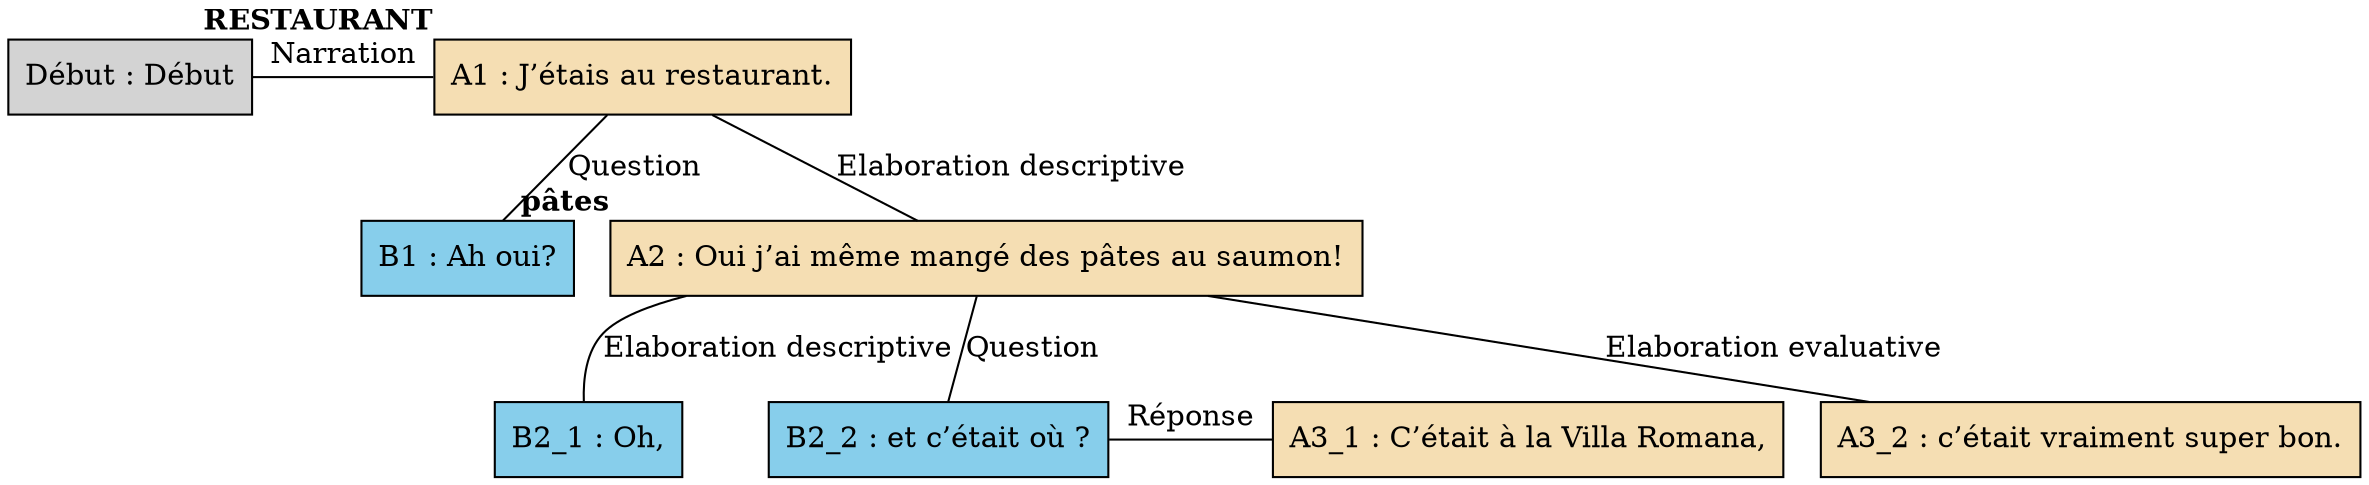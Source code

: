 digraph A03 {
	node [shape=box style=filled]
	"Début" [label="Début : Début" xlabel=""]
	A1 [label="A1 : J’étais au restaurant." fillcolor=wheat xlabel=<<B>RESTAURANT</B>>]
	B1 [label="B1 : Ah oui?" fillcolor=skyblue xlabel=""]
	A2 [label="A2 : Oui j’ai même mangé des pâtes au saumon!" fillcolor=wheat xlabel=<<B>pâtes</B>>]
	B2_1 [label="B2_1 : Oh," fillcolor=skyblue xlabel=""]
	B2_2 [label="B2_2 : et c’était où ?" fillcolor=skyblue xlabel=""]
	A3_1 [label="A3_1 : C’était à la Villa Romana," fillcolor=wheat xlabel=""]
	A3_2 [label="A3_2 : c’était vraiment super bon." fillcolor=wheat xlabel=""]
	{
		rank=same
		"Début"
		A1
		"Début" -> A1 [label=Narration dir=none]
	}
	A1 -> B1 [label=Question dir=none]
	A1 -> A2 [label="Elaboration descriptive" dir=none]
	A2 -> B2_1 [label="Elaboration descriptive" dir=none]
	A2 -> B2_2 [label=Question dir=none]
	{
		rank=same
		B2_2
		A3_1
		B2_2 -> A3_1 [label="Réponse" dir=none]
	}
	A2 -> A3_2 [label="Elaboration evaluative" dir=none]
}
